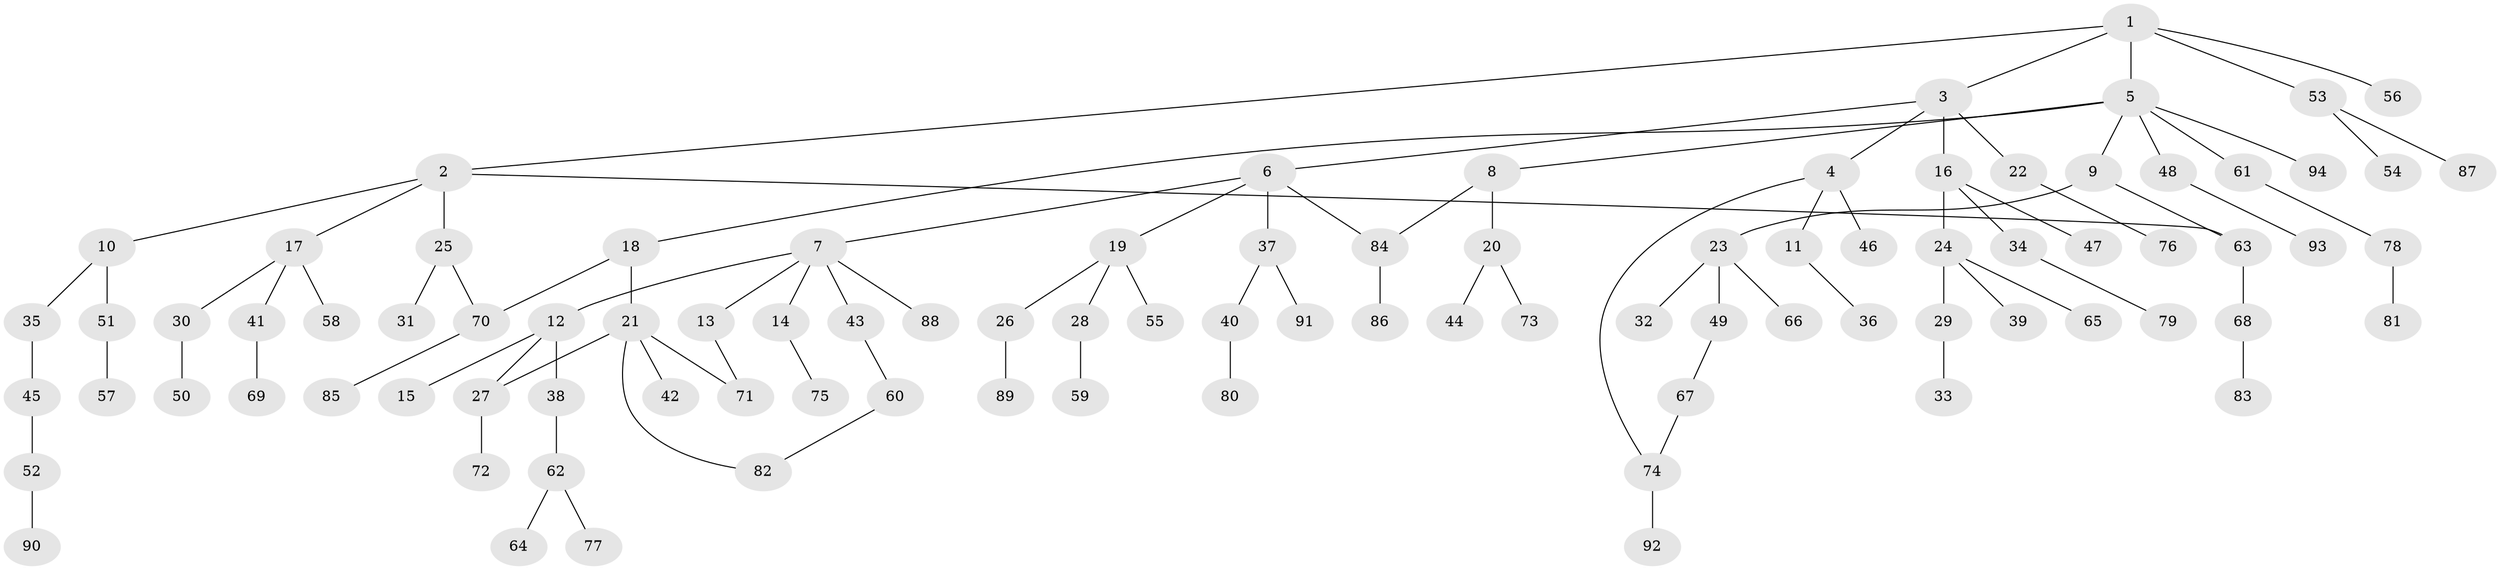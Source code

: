 // Generated by graph-tools (version 1.1) at 2025/01/03/09/25 03:01:06]
// undirected, 94 vertices, 100 edges
graph export_dot {
graph [start="1"]
  node [color=gray90,style=filled];
  1;
  2;
  3;
  4;
  5;
  6;
  7;
  8;
  9;
  10;
  11;
  12;
  13;
  14;
  15;
  16;
  17;
  18;
  19;
  20;
  21;
  22;
  23;
  24;
  25;
  26;
  27;
  28;
  29;
  30;
  31;
  32;
  33;
  34;
  35;
  36;
  37;
  38;
  39;
  40;
  41;
  42;
  43;
  44;
  45;
  46;
  47;
  48;
  49;
  50;
  51;
  52;
  53;
  54;
  55;
  56;
  57;
  58;
  59;
  60;
  61;
  62;
  63;
  64;
  65;
  66;
  67;
  68;
  69;
  70;
  71;
  72;
  73;
  74;
  75;
  76;
  77;
  78;
  79;
  80;
  81;
  82;
  83;
  84;
  85;
  86;
  87;
  88;
  89;
  90;
  91;
  92;
  93;
  94;
  1 -- 2;
  1 -- 3;
  1 -- 5;
  1 -- 53;
  1 -- 56;
  2 -- 10;
  2 -- 17;
  2 -- 25;
  2 -- 63;
  3 -- 4;
  3 -- 6;
  3 -- 16;
  3 -- 22;
  4 -- 11;
  4 -- 46;
  4 -- 74;
  5 -- 8;
  5 -- 9;
  5 -- 18;
  5 -- 48;
  5 -- 61;
  5 -- 94;
  6 -- 7;
  6 -- 19;
  6 -- 37;
  6 -- 84;
  7 -- 12;
  7 -- 13;
  7 -- 14;
  7 -- 43;
  7 -- 88;
  8 -- 20;
  8 -- 84;
  9 -- 23;
  9 -- 63;
  10 -- 35;
  10 -- 51;
  11 -- 36;
  12 -- 15;
  12 -- 38;
  12 -- 27;
  13 -- 71;
  14 -- 75;
  16 -- 24;
  16 -- 34;
  16 -- 47;
  17 -- 30;
  17 -- 41;
  17 -- 58;
  18 -- 21;
  18 -- 70;
  19 -- 26;
  19 -- 28;
  19 -- 55;
  20 -- 44;
  20 -- 73;
  21 -- 27;
  21 -- 42;
  21 -- 82;
  21 -- 71;
  22 -- 76;
  23 -- 32;
  23 -- 49;
  23 -- 66;
  24 -- 29;
  24 -- 39;
  24 -- 65;
  25 -- 31;
  25 -- 70;
  26 -- 89;
  27 -- 72;
  28 -- 59;
  29 -- 33;
  30 -- 50;
  34 -- 79;
  35 -- 45;
  37 -- 40;
  37 -- 91;
  38 -- 62;
  40 -- 80;
  41 -- 69;
  43 -- 60;
  45 -- 52;
  48 -- 93;
  49 -- 67;
  51 -- 57;
  52 -- 90;
  53 -- 54;
  53 -- 87;
  60 -- 82;
  61 -- 78;
  62 -- 64;
  62 -- 77;
  63 -- 68;
  67 -- 74;
  68 -- 83;
  70 -- 85;
  74 -- 92;
  78 -- 81;
  84 -- 86;
}

